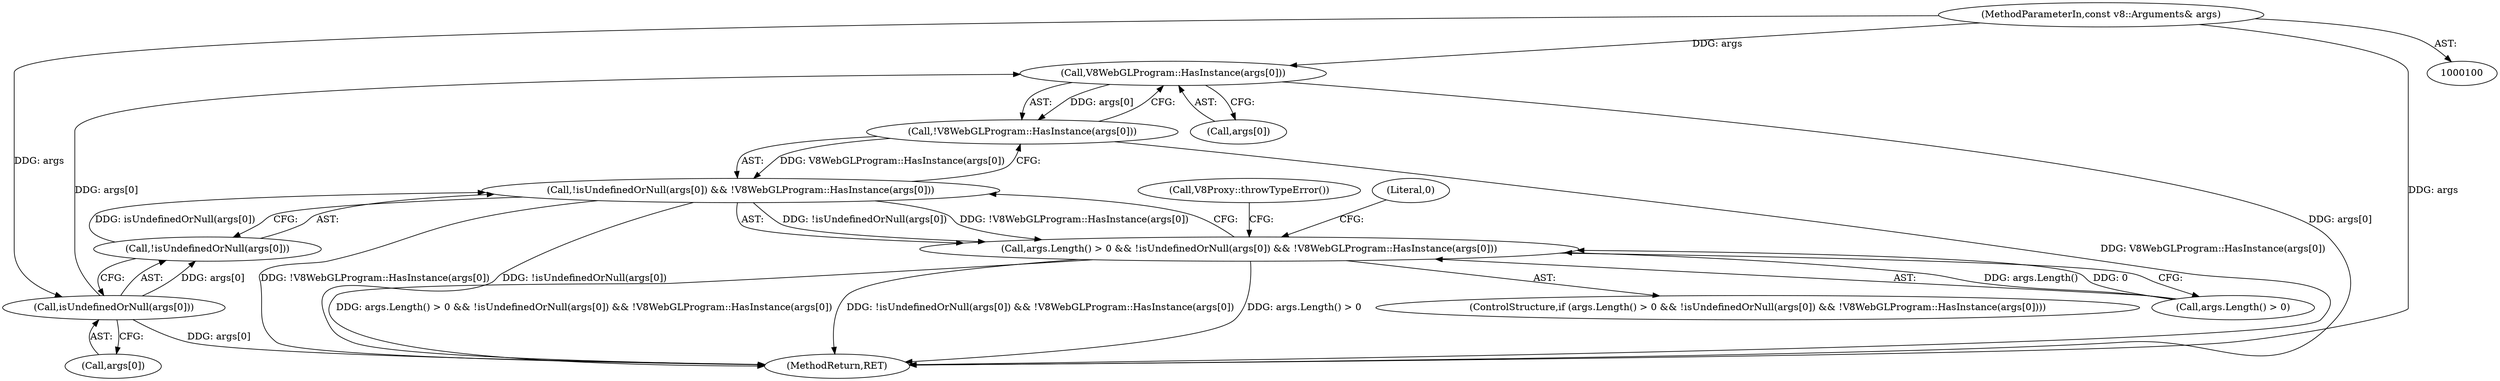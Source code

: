 digraph "0_Chrome_e9372a1bfd3588a80fcf49aa07321f0971dd6091_54@array" {
"1000133" [label="(Call,V8WebGLProgram::HasInstance(args[0]))"];
"1000128" [label="(Call,isUndefinedOrNull(args[0]))"];
"1000101" [label="(MethodParameterIn,const v8::Arguments& args)"];
"1000132" [label="(Call,!V8WebGLProgram::HasInstance(args[0]))"];
"1000126" [label="(Call,!isUndefinedOrNull(args[0]) && !V8WebGLProgram::HasInstance(args[0]))"];
"1000122" [label="(Call,args.Length() > 0 && !isUndefinedOrNull(args[0]) && !V8WebGLProgram::HasInstance(args[0]))"];
"1000133" [label="(Call,V8WebGLProgram::HasInstance(args[0]))"];
"1000189" [label="(MethodReturn,RET)"];
"1000132" [label="(Call,!V8WebGLProgram::HasInstance(args[0]))"];
"1000138" [label="(Call,V8Proxy::throwTypeError())"];
"1000129" [label="(Call,args[0])"];
"1000127" [label="(Call,!isUndefinedOrNull(args[0]))"];
"1000121" [label="(ControlStructure,if (args.Length() > 0 && !isUndefinedOrNull(args[0]) && !V8WebGLProgram::HasInstance(args[0])))"];
"1000123" [label="(Call,args.Length() > 0)"];
"1000128" [label="(Call,isUndefinedOrNull(args[0]))"];
"1000134" [label="(Call,args[0])"];
"1000122" [label="(Call,args.Length() > 0 && !isUndefinedOrNull(args[0]) && !V8WebGLProgram::HasInstance(args[0]))"];
"1000141" [label="(Literal,0)"];
"1000126" [label="(Call,!isUndefinedOrNull(args[0]) && !V8WebGLProgram::HasInstance(args[0]))"];
"1000101" [label="(MethodParameterIn,const v8::Arguments& args)"];
"1000133" -> "1000132"  [label="AST: "];
"1000133" -> "1000134"  [label="CFG: "];
"1000134" -> "1000133"  [label="AST: "];
"1000132" -> "1000133"  [label="CFG: "];
"1000133" -> "1000189"  [label="DDG: args[0]"];
"1000133" -> "1000132"  [label="DDG: args[0]"];
"1000128" -> "1000133"  [label="DDG: args[0]"];
"1000101" -> "1000133"  [label="DDG: args"];
"1000128" -> "1000127"  [label="AST: "];
"1000128" -> "1000129"  [label="CFG: "];
"1000129" -> "1000128"  [label="AST: "];
"1000127" -> "1000128"  [label="CFG: "];
"1000128" -> "1000189"  [label="DDG: args[0]"];
"1000128" -> "1000127"  [label="DDG: args[0]"];
"1000101" -> "1000128"  [label="DDG: args"];
"1000101" -> "1000100"  [label="AST: "];
"1000101" -> "1000189"  [label="DDG: args"];
"1000132" -> "1000126"  [label="AST: "];
"1000126" -> "1000132"  [label="CFG: "];
"1000132" -> "1000189"  [label="DDG: V8WebGLProgram::HasInstance(args[0])"];
"1000132" -> "1000126"  [label="DDG: V8WebGLProgram::HasInstance(args[0])"];
"1000126" -> "1000122"  [label="AST: "];
"1000126" -> "1000127"  [label="CFG: "];
"1000127" -> "1000126"  [label="AST: "];
"1000122" -> "1000126"  [label="CFG: "];
"1000126" -> "1000189"  [label="DDG: !V8WebGLProgram::HasInstance(args[0])"];
"1000126" -> "1000189"  [label="DDG: !isUndefinedOrNull(args[0])"];
"1000126" -> "1000122"  [label="DDG: !isUndefinedOrNull(args[0])"];
"1000126" -> "1000122"  [label="DDG: !V8WebGLProgram::HasInstance(args[0])"];
"1000127" -> "1000126"  [label="DDG: isUndefinedOrNull(args[0])"];
"1000122" -> "1000121"  [label="AST: "];
"1000122" -> "1000123"  [label="CFG: "];
"1000123" -> "1000122"  [label="AST: "];
"1000138" -> "1000122"  [label="CFG: "];
"1000141" -> "1000122"  [label="CFG: "];
"1000122" -> "1000189"  [label="DDG: !isUndefinedOrNull(args[0]) && !V8WebGLProgram::HasInstance(args[0])"];
"1000122" -> "1000189"  [label="DDG: args.Length() > 0"];
"1000122" -> "1000189"  [label="DDG: args.Length() > 0 && !isUndefinedOrNull(args[0]) && !V8WebGLProgram::HasInstance(args[0])"];
"1000123" -> "1000122"  [label="DDG: args.Length()"];
"1000123" -> "1000122"  [label="DDG: 0"];
}
